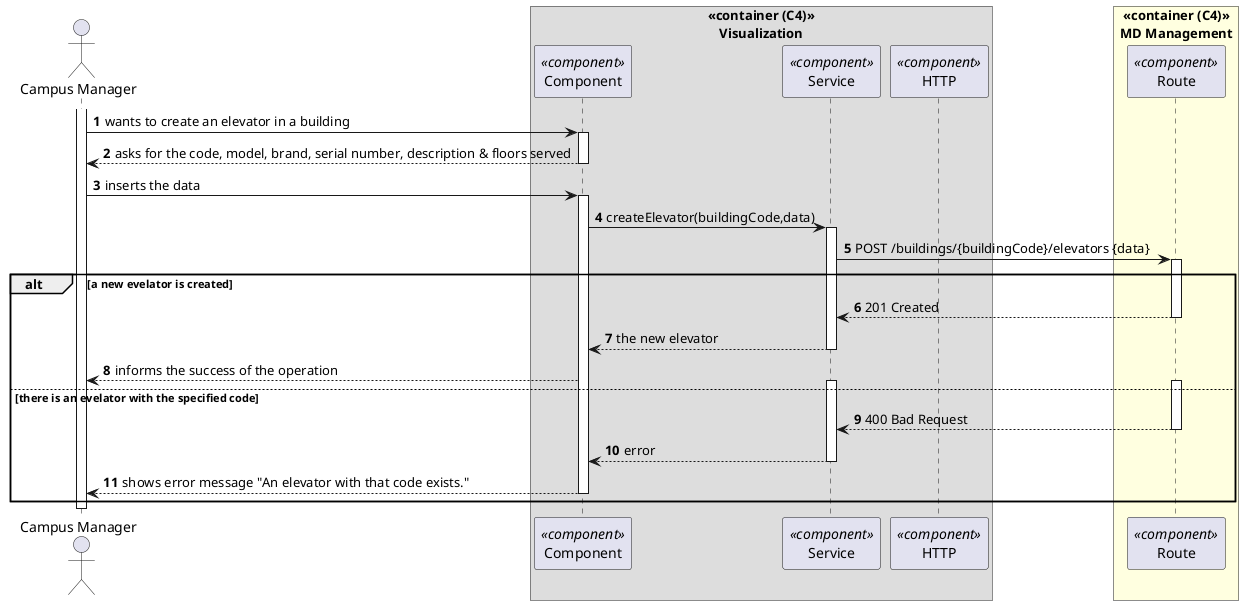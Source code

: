 @startuml process-view
autonumber
skinparam DefaultTextAlignment<<center>> center

actor CM as "Campus Manager"

box "«container (C4)»\nVisualization" <<center>>
  participant C as "Component" <<component>>
  participant SVC as "Service" <<component>>
  participant H as "HTTP" <<component>>
end box

box "«container (C4)»\n MD Management " <<center>>#LightYellow
  participant ROUTE as "Route" <<component>>
end box

activate CM

CM -> C : wants to create an elevator in a building
activate C

CM <-- C : asks for the code, model, brand, serial number, description & floors served
deactivate C

CM -> C : inserts the data
activate C

C -> SVC : createElevator(buildingCode,data)
activate SVC

SVC -> ROUTE : POST /buildings/{buildingCode}/elevators {data}
activate ROUTE

alt a new evelator is created
  SVC <-- ROUTE : 201 Created
  deactivate ROUTE

  C <-- SVC : the new elevator
  deactivate SVC

  CM <-- C : informs the success of the operation
else there is an evelator with the specified code
  activate SVC
  activate ROUTE

  SVC <-- ROUTE : 400 Bad Request
  deactivate ROUTE

  C <-- SVC : error
  deactivate SVC

  CM <-- C : shows error message "An elevator with that code exists."
  deactivate C
end

deactivate CM

@enduml

